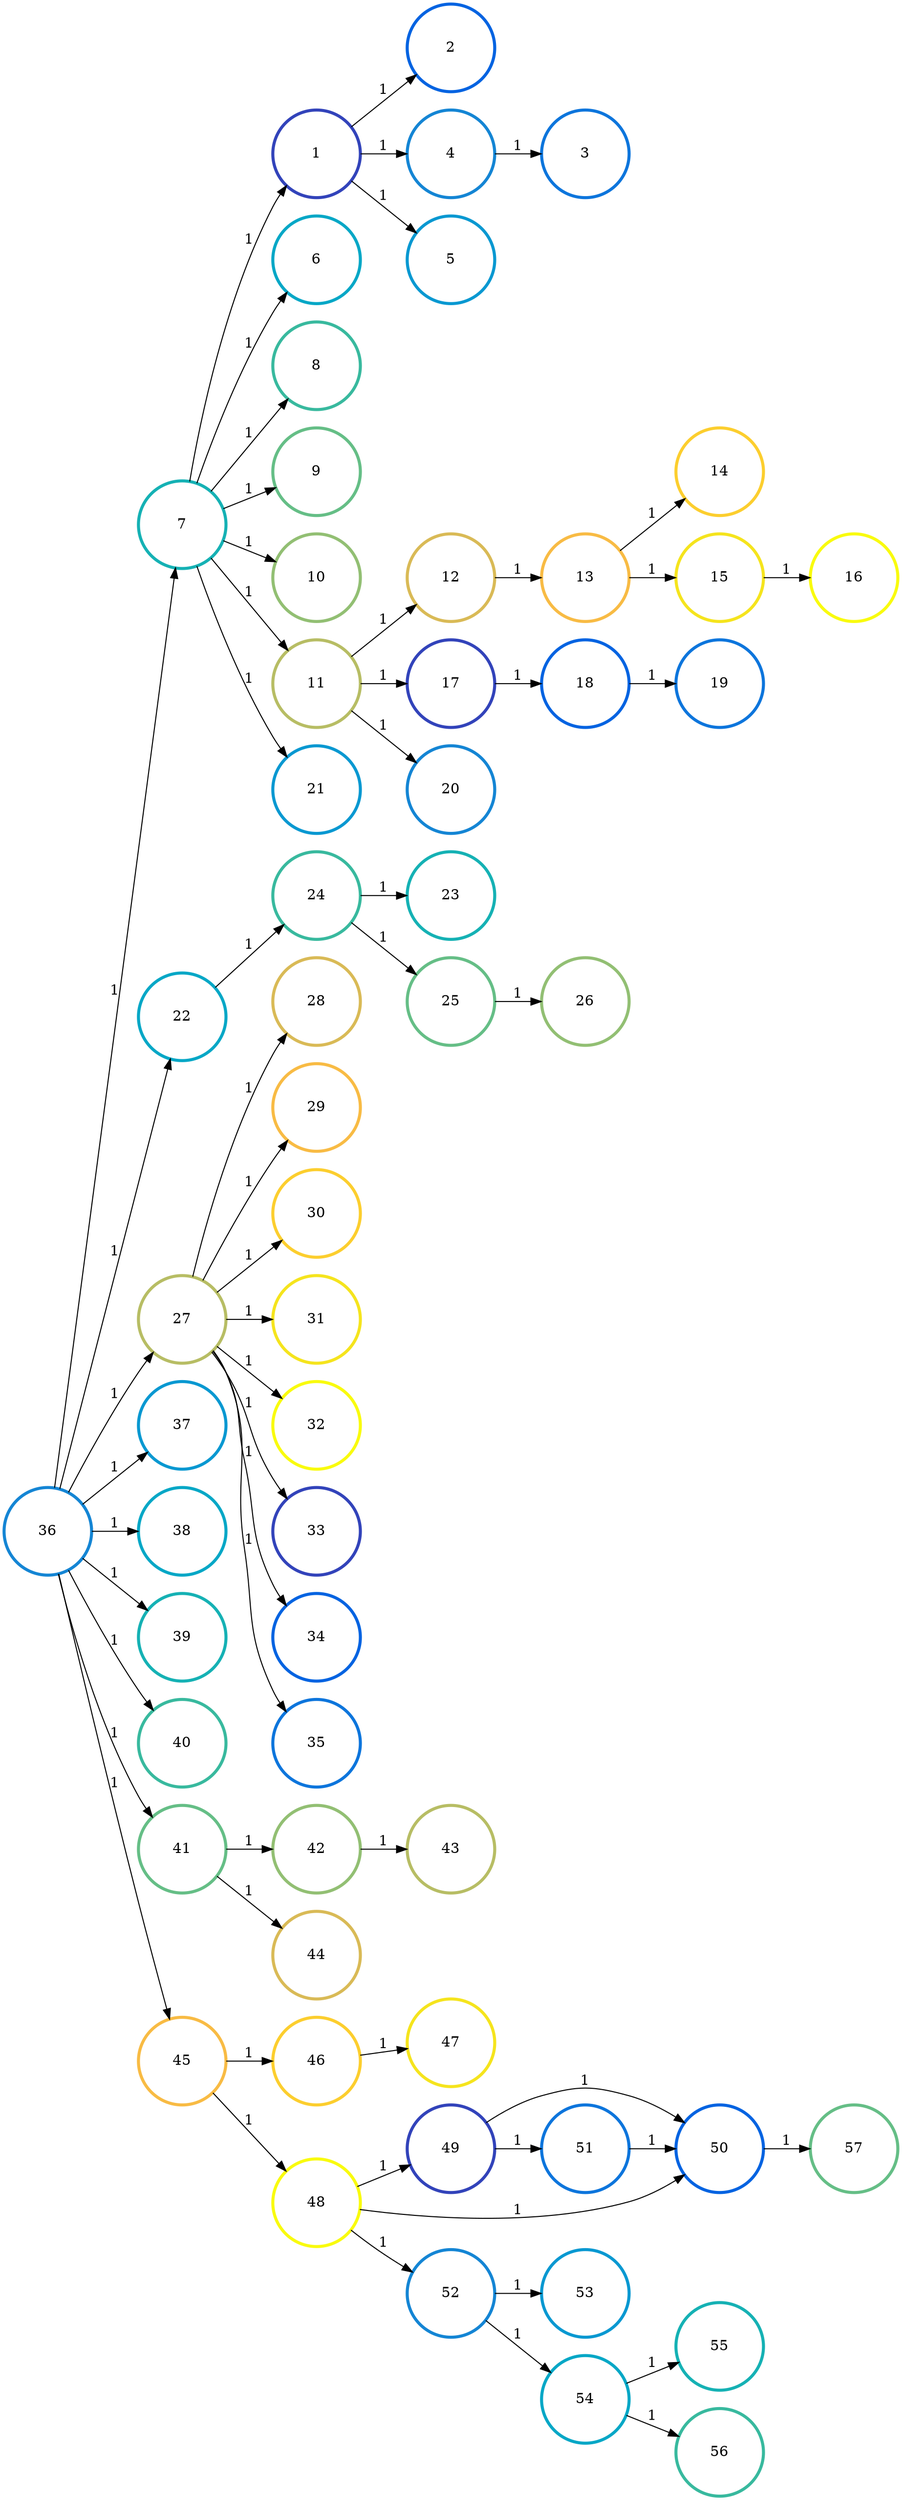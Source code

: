 digraph N {
	overlap="false"
	rankdir="LR"
	0 [label="1",width=1.2,height=1.2,style="",penwidth=3,color="#3243BA"]
	1 [label="2",width=1.2,height=1.2,style="",penwidth=3,color="#0363E1"]
	2 [label="3",width=1.2,height=1.2,style="",penwidth=3,color="#0D75DC"]
	3 [label="4",width=1.2,height=1.2,style="",penwidth=3,color="#1485D4"]
	4 [label="5",width=1.2,height=1.2,style="",penwidth=3,color="#0998D1"]
	5 [label="6",width=1.2,height=1.2,style="",penwidth=3,color="#06A7C6"]
	6 [label="7",width=1.2,height=1.2,style="",penwidth=3,color="#15B1B4"]
	7 [label="8",width=1.2,height=1.2,style="",penwidth=3,color="#38B99E"]
	8 [label="9",width=1.2,height=1.2,style="",penwidth=3,color="#65BE86"]
	9 [label="10",width=1.2,height=1.2,style="",penwidth=3,color="#92BF73"]
	10 [label="11",width=1.2,height=1.2,style="",penwidth=3,color="#B7BD64"]
	11 [label="12",width=1.2,height=1.2,style="",penwidth=3,color="#D9BA56"]
	12 [label="13",width=1.2,height=1.2,style="",penwidth=3,color="#F8BB44"]
	13 [label="14",width=1.2,height=1.2,style="",penwidth=3,color="#FCCE2E"]
	14 [label="15",width=1.2,height=1.2,style="",penwidth=3,color="#F5E41D"]
	15 [label="16",width=1.2,height=1.2,style="",penwidth=3,color="#F9FB0E"]
	16 [label="17",width=1.2,height=1.2,style="",penwidth=3,color="#3243BA"]
	17 [label="18",width=1.2,height=1.2,style="",penwidth=3,color="#0363E1"]
	18 [label="19",width=1.2,height=1.2,style="",penwidth=3,color="#0D75DC"]
	19 [label="20",width=1.2,height=1.2,style="",penwidth=3,color="#1485D4"]
	20 [label="21",width=1.2,height=1.2,style="",penwidth=3,color="#0998D1"]
	21 [label="22",width=1.2,height=1.2,style="",penwidth=3,color="#06A7C6"]
	22 [label="23",width=1.2,height=1.2,style="",penwidth=3,color="#15B1B4"]
	23 [label="24",width=1.2,height=1.2,style="",penwidth=3,color="#38B99E"]
	24 [label="25",width=1.2,height=1.2,style="",penwidth=3,color="#65BE86"]
	25 [label="26",width=1.2,height=1.2,style="",penwidth=3,color="#92BF73"]
	26 [label="27",width=1.2,height=1.2,style="",penwidth=3,color="#B7BD64"]
	27 [label="28",width=1.2,height=1.2,style="",penwidth=3,color="#D9BA56"]
	28 [label="29",width=1.2,height=1.2,style="",penwidth=3,color="#F8BB44"]
	29 [label="30",width=1.2,height=1.2,style="",penwidth=3,color="#FCCE2E"]
	30 [label="31",width=1.2,height=1.2,style="",penwidth=3,color="#F5E41D"]
	31 [label="32",width=1.2,height=1.2,style="",penwidth=3,color="#F9FB0E"]
	32 [label="33",width=1.2,height=1.2,style="",penwidth=3,color="#3243BA"]
	33 [label="34",width=1.2,height=1.2,style="",penwidth=3,color="#0363E1"]
	34 [label="35",width=1.2,height=1.2,style="",penwidth=3,color="#0D75DC"]
	35 [label="36",width=1.2,height=1.2,style="",penwidth=3,color="#1485D4"]
	36 [label="37",width=1.2,height=1.2,style="",penwidth=3,color="#0998D1"]
	37 [label="38",width=1.2,height=1.2,style="",penwidth=3,color="#06A7C6"]
	38 [label="39",width=1.2,height=1.2,style="",penwidth=3,color="#15B1B4"]
	39 [label="40",width=1.2,height=1.2,style="",penwidth=3,color="#38B99E"]
	40 [label="41",width=1.2,height=1.2,style="",penwidth=3,color="#65BE86"]
	41 [label="42",width=1.2,height=1.2,style="",penwidth=3,color="#92BF73"]
	42 [label="43",width=1.2,height=1.2,style="",penwidth=3,color="#B7BD64"]
	43 [label="44",width=1.2,height=1.2,style="",penwidth=3,color="#D9BA56"]
	44 [label="45",width=1.2,height=1.2,style="",penwidth=3,color="#F8BB44"]
	45 [label="46",width=1.2,height=1.2,style="",penwidth=3,color="#FCCE2E"]
	46 [label="47",width=1.2,height=1.2,style="",penwidth=3,color="#F5E41D"]
	47 [label="48",width=1.2,height=1.2,style="",penwidth=3,color="#F9FB0E"]
	48 [label="49",width=1.2,height=1.2,style="",penwidth=3,color="#3243BA"]
	49 [label="50",width=1.2,height=1.2,style="",penwidth=3,color="#0363E1"]
	50 [label="51",width=1.2,height=1.2,style="",penwidth=3,color="#0D75DC"]
	51 [label="52",width=1.2,height=1.2,style="",penwidth=3,color="#1485D4"]
	52 [label="53",width=1.2,height=1.2,style="",penwidth=3,color="#0998D1"]
	53 [label="54",width=1.2,height=1.2,style="",penwidth=3,color="#06A7C6"]
	54 [label="55",width=1.2,height=1.2,style="",penwidth=3,color="#15B1B4"]
	55 [label="56",width=1.2,height=1.2,style="",penwidth=3,color="#38B99E"]
	56 [label="57",width=1.2,height=1.2,style="",penwidth=3,color="#65BE86"]
	0 -> 1 [penwidth=1,color=black,label="1"]
	0 -> 3 [penwidth=1,color=black,label="1"]
	0 -> 4 [penwidth=1,color=black,label="1"]
	3 -> 2 [penwidth=1,color=black,label="1"]
	6 -> 0 [penwidth=1,color=black,label="1"]
	6 -> 5 [penwidth=1,color=black,label="1"]
	6 -> 7 [penwidth=1,color=black,label="1"]
	6 -> 8 [penwidth=1,color=black,label="1"]
	6 -> 9 [penwidth=1,color=black,label="1"]
	6 -> 10 [penwidth=1,color=black,label="1"]
	6 -> 20 [penwidth=1,color=black,label="1"]
	10 -> 11 [penwidth=1,color=black,label="1"]
	10 -> 16 [penwidth=1,color=black,label="1"]
	10 -> 19 [penwidth=1,color=black,label="1"]
	11 -> 12 [penwidth=1,color=black,label="1"]
	12 -> 13 [penwidth=1,color=black,label="1"]
	12 -> 14 [penwidth=1,color=black,label="1"]
	14 -> 15 [penwidth=1,color=black,label="1"]
	16 -> 17 [penwidth=1,color=black,label="1"]
	17 -> 18 [penwidth=1,color=black,label="1"]
	21 -> 23 [penwidth=1,color=black,label="1"]
	23 -> 22 [penwidth=1,color=black,label="1"]
	23 -> 24 [penwidth=1,color=black,label="1"]
	24 -> 25 [penwidth=1,color=black,label="1"]
	26 -> 27 [penwidth=1,color=black,label="1"]
	26 -> 28 [penwidth=1,color=black,label="1"]
	26 -> 29 [penwidth=1,color=black,label="1"]
	26 -> 30 [penwidth=1,color=black,label="1"]
	26 -> 31 [penwidth=1,color=black,label="1"]
	26 -> 32 [penwidth=1,color=black,label="1"]
	26 -> 33 [penwidth=1,color=black,label="1"]
	26 -> 34 [penwidth=1,color=black,label="1"]
	35 -> 6 [penwidth=1,color=black,label="1"]
	35 -> 21 [penwidth=1,color=black,label="1"]
	35 -> 26 [penwidth=1,color=black,label="1"]
	35 -> 36 [penwidth=1,color=black,label="1"]
	35 -> 37 [penwidth=1,color=black,label="1"]
	35 -> 38 [penwidth=1,color=black,label="1"]
	35 -> 39 [penwidth=1,color=black,label="1"]
	35 -> 40 [penwidth=1,color=black,label="1"]
	35 -> 44 [penwidth=1,color=black,label="1"]
	40 -> 41 [penwidth=1,color=black,label="1"]
	40 -> 43 [penwidth=1,color=black,label="1"]
	41 -> 42 [penwidth=1,color=black,label="1"]
	44 -> 45 [penwidth=1,color=black,label="1"]
	44 -> 47 [penwidth=1,color=black,label="1"]
	45 -> 46 [penwidth=1,color=black,label="1"]
	47 -> 48 [penwidth=1,color=black,label="1"]
	47 -> 49 [penwidth=1,color=black,label="1"]
	47 -> 51 [penwidth=1,color=black,label="1"]
	48 -> 49 [penwidth=1,color=black,label="1"]
	48 -> 50 [penwidth=1,color=black,label="1"]
	49 -> 56 [penwidth=1,color=black,label="1"]
	50 -> 49 [penwidth=1,color=black,label="1"]
	51 -> 52 [penwidth=1,color=black,label="1"]
	51 -> 53 [penwidth=1,color=black,label="1"]
	53 -> 54 [penwidth=1,color=black,label="1"]
	53 -> 55 [penwidth=1,color=black,label="1"]
}
